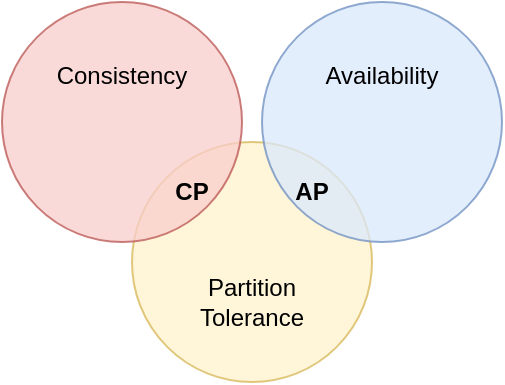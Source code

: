 <mxfile>
    <diagram id="rReh8qG5m7tQL1wDf64W" name="Page-1">
        <mxGraphModel dx="429" dy="759" grid="1" gridSize="10" guides="1" tooltips="1" connect="1" arrows="1" fold="1" page="1" pageScale="1" pageWidth="850" pageHeight="1100" math="0" shadow="0">
            <root>
                <mxCell id="0"/>
                <mxCell id="1" parent="0"/>
                <mxCell id="3" value="Partition&lt;br style=&quot;font-size: 12px;&quot;&gt;Tolerance" style="ellipse;whiteSpace=wrap;html=1;fillStyle=auto;fillColor=#fff2cc;strokeColor=#d6b656;opacity=75;fontStyle=0;fontSize=12;verticalAlign=bottom;spacing=25;" parent="1" vertex="1">
                    <mxGeometry x="100" y="160" width="120" height="120" as="geometry"/>
                </mxCell>
                <mxCell id="4" value="Consistency" style="ellipse;whiteSpace=wrap;html=1;fillStyle=auto;fillColor=#f8cecc;strokeColor=#b85450;opacity=75;fontStyle=0;fontSize=12;align=center;spacing=25;verticalAlign=top;" parent="1" vertex="1">
                    <mxGeometry x="35" y="90" width="120" height="120" as="geometry"/>
                </mxCell>
                <mxCell id="2" value="Availability" style="ellipse;whiteSpace=wrap;html=1;fillStyle=auto;fillColor=#dae8fc;strokeColor=#6c8ebf;opacity=75;fontStyle=0;fontSize=12;align=center;spacing=25;verticalAlign=top;" parent="1" vertex="1">
                    <mxGeometry x="165" y="90" width="120" height="120" as="geometry"/>
                </mxCell>
                <mxCell id="6" value="AP" style="text;html=1;strokeColor=none;fillColor=none;align=center;verticalAlign=middle;whiteSpace=wrap;rounded=0;fontSize=12;fontStyle=1" parent="1" vertex="1">
                    <mxGeometry x="160" y="170" width="60" height="30" as="geometry"/>
                </mxCell>
                <mxCell id="7" value="CP" style="text;html=1;strokeColor=none;fillColor=none;align=center;verticalAlign=middle;whiteSpace=wrap;rounded=0;fontSize=12;fontStyle=1" parent="1" vertex="1">
                    <mxGeometry x="100" y="170" width="60" height="30" as="geometry"/>
                </mxCell>
            </root>
        </mxGraphModel>
    </diagram>
</mxfile>
